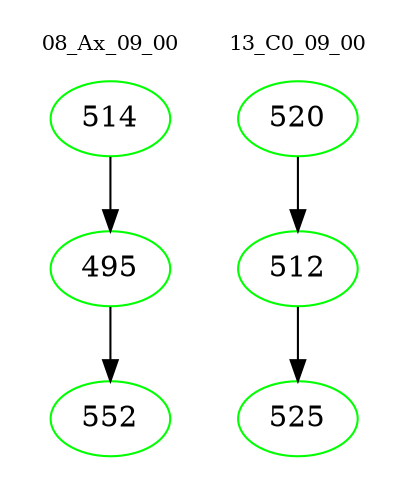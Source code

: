 digraph{
subgraph cluster_0 {
color = white
label = "08_Ax_09_00";
fontsize=10;
T0_514 [label="514", color="green"]
T0_514 -> T0_495 [color="black"]
T0_495 [label="495", color="green"]
T0_495 -> T0_552 [color="black"]
T0_552 [label="552", color="green"]
}
subgraph cluster_1 {
color = white
label = "13_C0_09_00";
fontsize=10;
T1_520 [label="520", color="green"]
T1_520 -> T1_512 [color="black"]
T1_512 [label="512", color="green"]
T1_512 -> T1_525 [color="black"]
T1_525 [label="525", color="green"]
}
}

